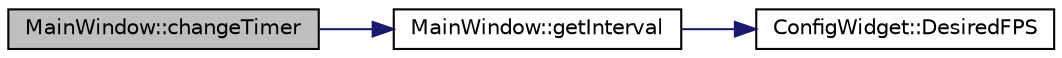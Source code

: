 digraph "MainWindow::changeTimer"
{
 // INTERACTIVE_SVG=YES
  edge [fontname="Helvetica",fontsize="10",labelfontname="Helvetica",labelfontsize="10"];
  node [fontname="Helvetica",fontsize="10",shape=record];
  rankdir="LR";
  Node1 [label="MainWindow::changeTimer",height=0.2,width=0.4,color="black", fillcolor="grey75", style="filled", fontcolor="black"];
  Node1 -> Node2 [color="midnightblue",fontsize="10",style="solid",fontname="Helvetica"];
  Node2 [label="MainWindow::getInterval",height=0.2,width=0.4,color="black", fillcolor="white", style="filled",URL="$d9/dc6/class_main_window.html#a88c8d788d6606f719cd40c0eaf6f010b"];
  Node2 -> Node3 [color="midnightblue",fontsize="10",style="solid",fontname="Helvetica"];
  Node3 [label="ConfigWidget::DesiredFPS",height=0.2,width=0.4,color="black", fillcolor="white", style="filled",URL="$d6/d55/class_config_widget.html#a4e4dbe789f4acc389ab0c5e2cb2966e2"];
}
